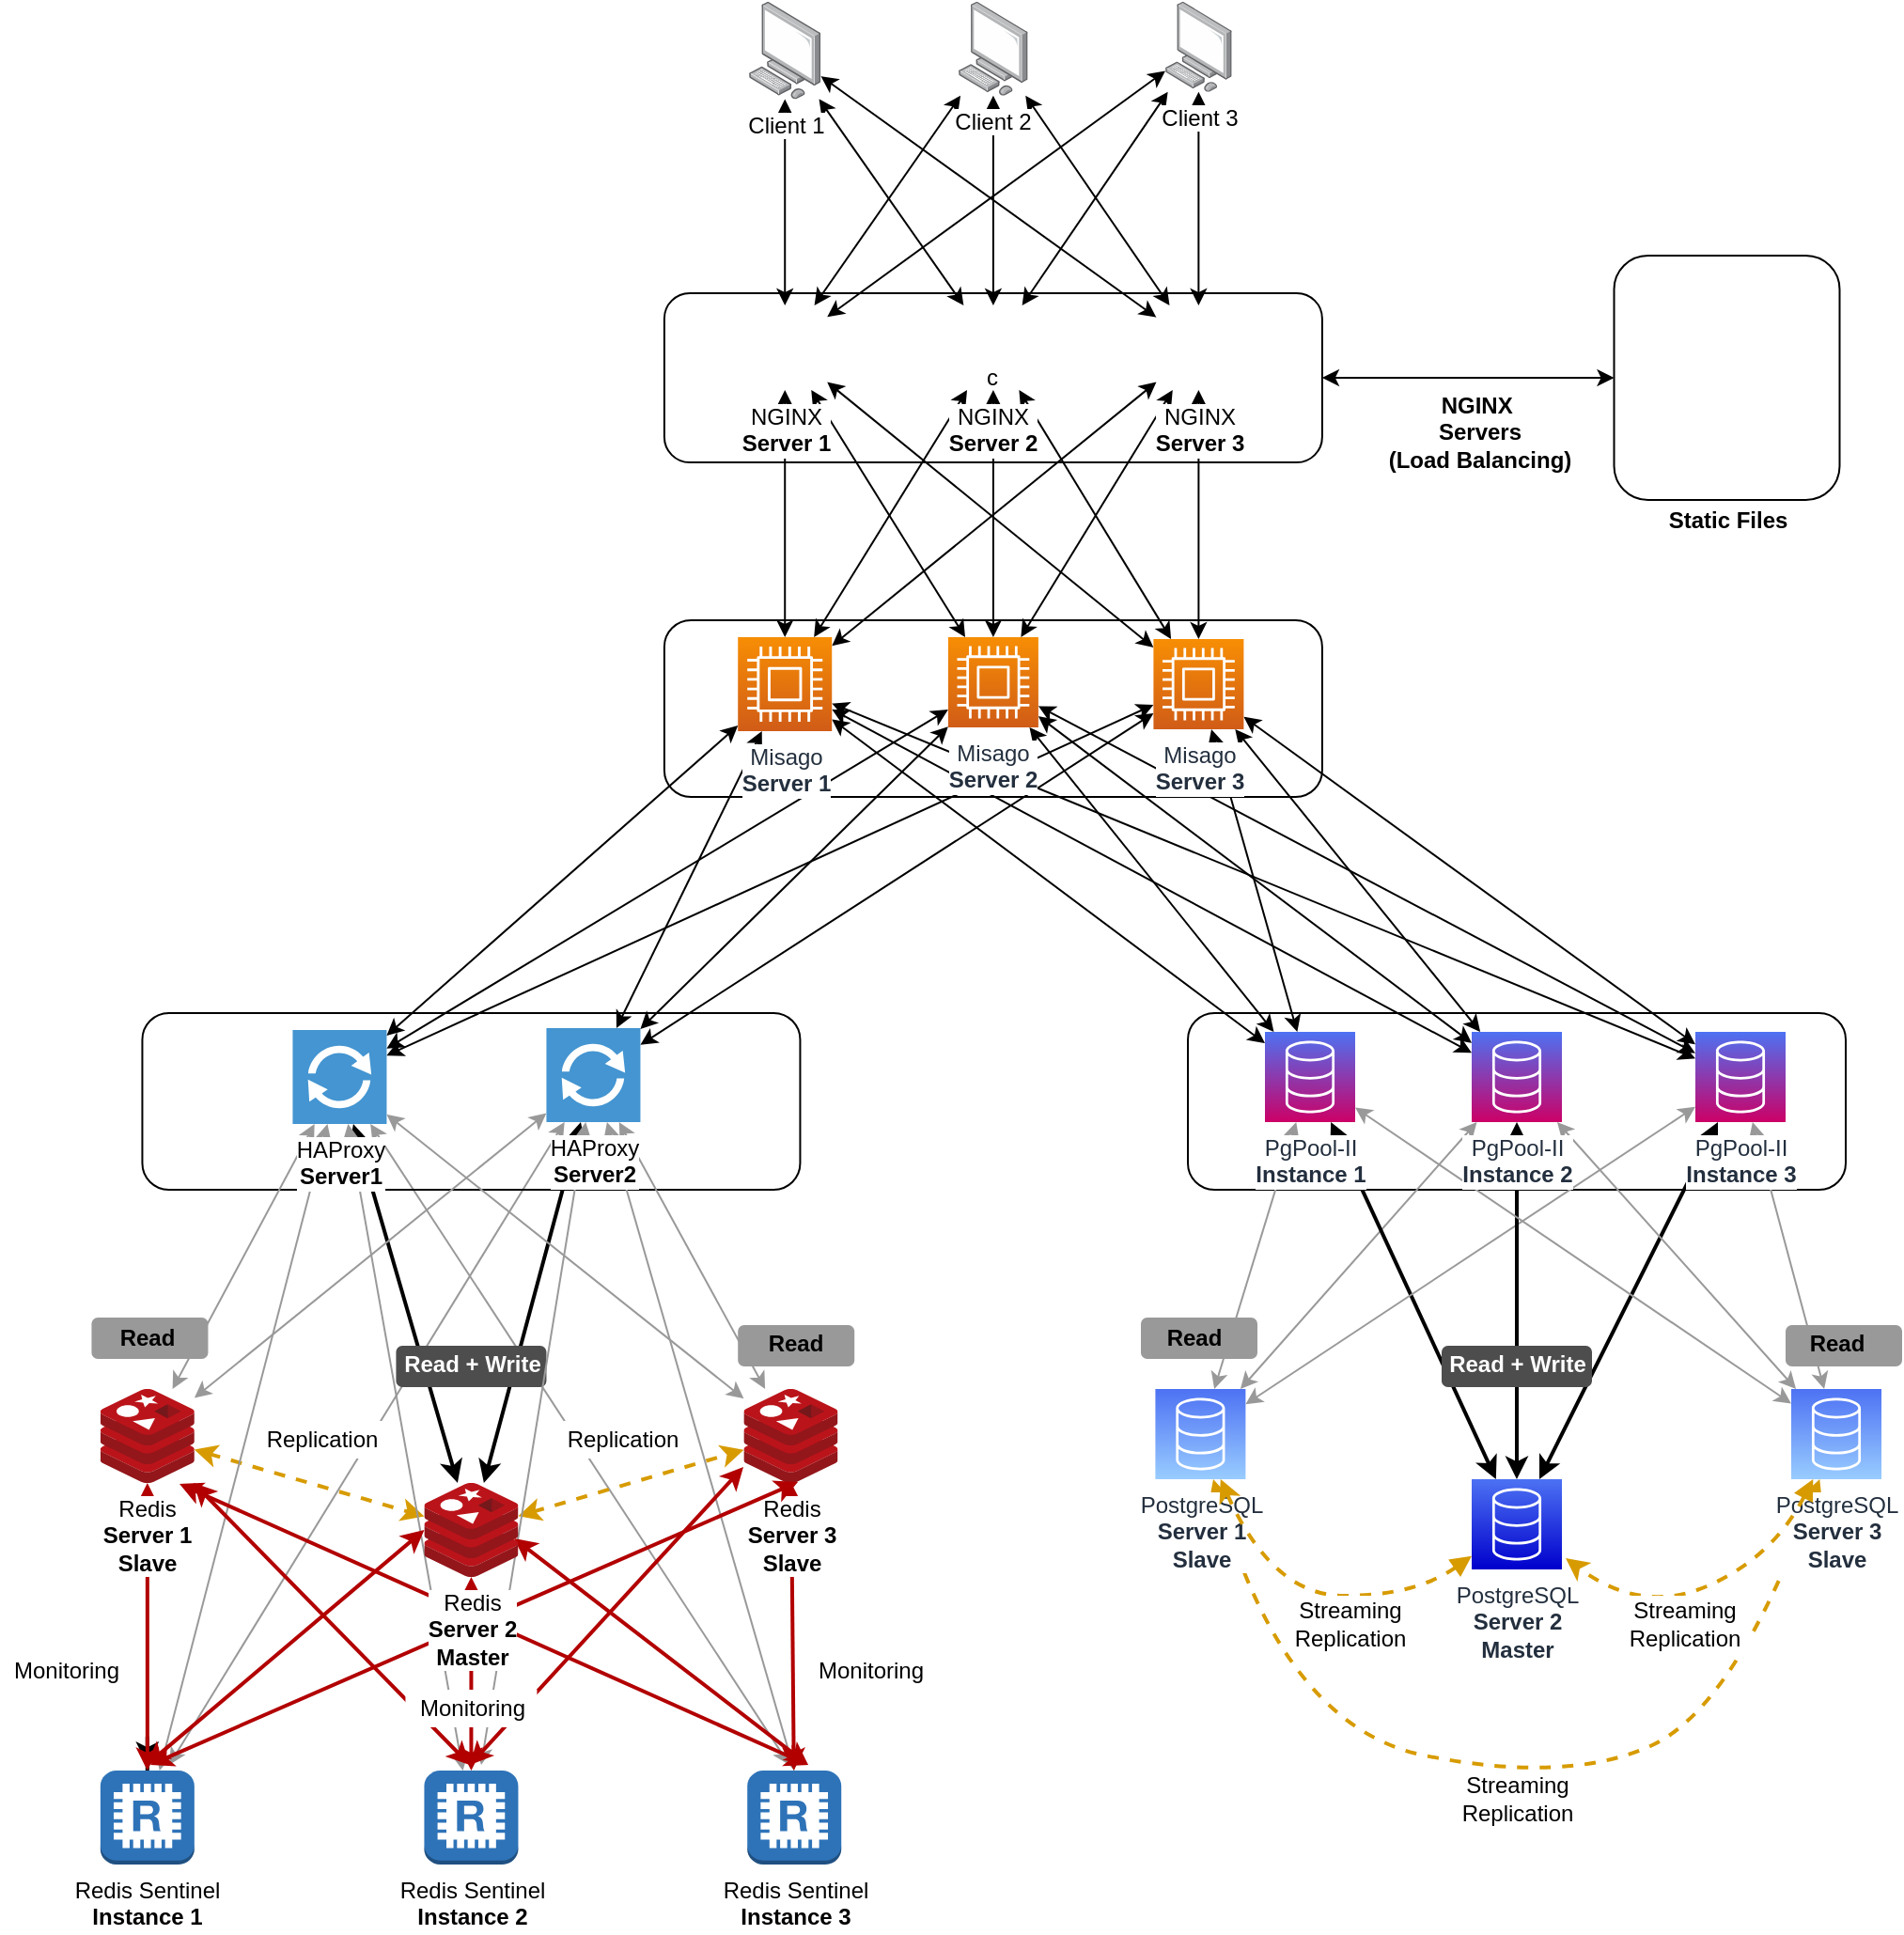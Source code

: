 <mxfile version="13.3.9" type="device"><diagram id="Ht1M8jgEwFfnCIfOTk4-" name="Page-1"><mxGraphModel dx="3555" dy="1151" grid="1" gridSize="10" guides="1" tooltips="1" connect="1" arrows="1" fold="1" page="1" pageScale="1" pageWidth="1169" pageHeight="827" math="0" shadow="0"><root><mxCell id="0"/><mxCell id="1" parent="0"/><mxCell id="Dkp8YH4o44UVgQOuVzqH-74" value="" style="endArrow=classic;html=1;startArrow=classic;startFill=1;strokeColor=#999999;" edge="1" parent="1" source="Dkp8YH4o44UVgQOuVzqH-52"><mxGeometry width="50" height="50" relative="1" as="geometry"><mxPoint x="183.01" y="628" as="sourcePoint"/><mxPoint x="270" y="960" as="targetPoint"/></mxGeometry></mxCell><mxCell id="Dkp8YH4o44UVgQOuVzqH-24" value="" style="endArrow=classic;html=1;startArrow=classic;startFill=1;strokeWidth=2;" edge="1" parent="1" source="Dkp8YH4o44UVgQOuVzqH-52" target="Dkp8YH4o44UVgQOuVzqH-55"><mxGeometry width="50" height="50" relative="1" as="geometry"><mxPoint x="438.72" y="652.013" as="sourcePoint"/><mxPoint x="93.661" y="808" as="targetPoint"/></mxGeometry></mxCell><mxCell id="Dkp8YH4o44UVgQOuVzqH-71" value="" style="endArrow=classic;html=1;startArrow=classic;startFill=1;strokeColor=#999999;entryX=0.732;entryY=-0.06;entryDx=0;entryDy=0;entryPerimeter=0;" edge="1" parent="1" source="Dkp8YH4o44UVgQOuVzqH-53" target="Dkp8YH4o44UVgQOuVzqH-50"><mxGeometry width="50" height="50" relative="1" as="geometry"><mxPoint x="34.229" y="629" as="sourcePoint"/><mxPoint x="-55.089" y="973" as="targetPoint"/></mxGeometry></mxCell><mxCell id="Dkp8YH4o44UVgQOuVzqH-10" value="" style="rounded=1;whiteSpace=wrap;html=1;fillColor=none;gradientColor=#CC0066;" vertex="1" parent="1"><mxGeometry x="203.45" y="351" width="350" height="94" as="geometry"/></mxCell><mxCell id="Dkp8YH4o44UVgQOuVzqH-54" value="" style="shape=ext;double=1;rounded=1;whiteSpace=wrap;html=1;labelBackgroundColor=#FFFFFF;fillColor=#999999;gradientColor=none;align=center;strokeColor=none;" vertex="1" parent="1"><mxGeometry x="242.61" y="726" width="62" height="22" as="geometry"/></mxCell><mxCell id="Dkp8YH4o44UVgQOuVzqH-21" value="" style="rounded=1;whiteSpace=wrap;html=1;fillColor=none;gradientColor=#CC0066;" vertex="1" parent="1"><mxGeometry x="482" y="560" width="350" height="94" as="geometry"/></mxCell><mxCell id="oBmXO1nNjGDsypZvNM6G-18" value="" style="endArrow=classic;html=1;startArrow=classic;startFill=1;strokeColor=#999999;" parent="1" source="oBmXO1nNjGDsypZvNM6G-11" target="oBmXO1nNjGDsypZvNM6G-1" edge="1"><mxGeometry width="50" height="50" relative="1" as="geometry"><mxPoint x="1092" y="730" as="sourcePoint"/><mxPoint x="932" y="930" as="targetPoint"/></mxGeometry></mxCell><mxCell id="oBmXO1nNjGDsypZvNM6G-19" value="" style="endArrow=classic;html=1;startArrow=classic;startFill=1;strokeWidth=2;" parent="1" source="oBmXO1nNjGDsypZvNM6G-8" target="oBmXO1nNjGDsypZvNM6G-2" edge="1"><mxGeometry width="50" height="50" relative="1" as="geometry"><mxPoint x="995" y="652.013" as="sourcePoint"/><mxPoint x="1260" y="607.987" as="targetPoint"/></mxGeometry></mxCell><mxCell id="oBmXO1nNjGDsypZvNM6G-27" value="" style="endArrow=classic;html=1;startArrow=classic;startFill=1;strokeColor=#999999;" parent="1" source="oBmXO1nNjGDsypZvNM6G-13" target="oBmXO1nNjGDsypZvNM6G-1" edge="1"><mxGeometry width="50" height="50" relative="1" as="geometry"><mxPoint x="572" y="860" as="sourcePoint"/><mxPoint x="622" y="810" as="targetPoint"/></mxGeometry></mxCell><mxCell id="oBmXO1nNjGDsypZvNM6G-28" value="" style="endArrow=classic;html=1;startArrow=classic;startFill=1;strokeWidth=2;" parent="1" source="oBmXO1nNjGDsypZvNM6G-13" target="oBmXO1nNjGDsypZvNM6G-2" edge="1"><mxGeometry width="50" height="50" relative="1" as="geometry"><mxPoint x="582" y="870" as="sourcePoint"/><mxPoint x="632" y="820" as="targetPoint"/></mxGeometry></mxCell><mxCell id="oBmXO1nNjGDsypZvNM6G-29" value="" style="endArrow=classic;html=1;startArrow=classic;startFill=1;strokeColor=#999999;" parent="1" source="oBmXO1nNjGDsypZvNM6G-13" target="oBmXO1nNjGDsypZvNM6G-3" edge="1"><mxGeometry width="50" height="50" relative="1" as="geometry"><mxPoint x="592" y="880" as="sourcePoint"/><mxPoint x="642" y="830" as="targetPoint"/></mxGeometry></mxCell><mxCell id="oBmXO1nNjGDsypZvNM6G-30" value="" style="endArrow=classic;html=1;startArrow=classic;startFill=1;strokeColor=#999999;" parent="1" source="oBmXO1nNjGDsypZvNM6G-11" target="oBmXO1nNjGDsypZvNM6G-3" edge="1"><mxGeometry width="50" height="50" relative="1" as="geometry"><mxPoint x="602" y="890" as="sourcePoint"/><mxPoint x="652" y="840" as="targetPoint"/></mxGeometry></mxCell><mxCell id="oBmXO1nNjGDsypZvNM6G-31" value="" style="endArrow=classic;html=1;startArrow=classic;startFill=1;strokeColor=#000000;strokeWidth=2;" parent="1" source="oBmXO1nNjGDsypZvNM6G-11" target="oBmXO1nNjGDsypZvNM6G-2" edge="1"><mxGeometry width="50" height="50" relative="1" as="geometry"><mxPoint x="612" y="900" as="sourcePoint"/><mxPoint x="662" y="850" as="targetPoint"/></mxGeometry></mxCell><mxCell id="oBmXO1nNjGDsypZvNM6G-32" value="" style="endArrow=classic;html=1;startArrow=classic;startFill=1;strokeColor=#999999;" parent="1" source="oBmXO1nNjGDsypZvNM6G-8" target="oBmXO1nNjGDsypZvNM6G-1" edge="1"><mxGeometry width="50" height="50" relative="1" as="geometry"><mxPoint x="723" y="784" as="sourcePoint"/><mxPoint x="672" y="860" as="targetPoint"/></mxGeometry></mxCell><mxCell id="Dkp8YH4o44UVgQOuVzqH-11" value="" style="endArrow=classic;html=1;startArrow=classic;startFill=1;strokeColor=#999999;" edge="1" parent="1" source="oBmXO1nNjGDsypZvNM6G-8" target="oBmXO1nNjGDsypZvNM6G-3"><mxGeometry width="50" height="50" relative="1" as="geometry"><mxPoint x="571" y="594.66" as="sourcePoint"/><mxPoint x="1250" y="613.34" as="targetPoint"/></mxGeometry></mxCell><mxCell id="oBmXO1nNjGDsypZvNM6G-81" value="" style="endArrow=classic;html=1;startArrow=classic;startFill=1;" parent="1" source="oBmXO1nNjGDsypZvNM6G-78" target="oBmXO1nNjGDsypZvNM6G-8" edge="1"><mxGeometry width="50" height="50" relative="1" as="geometry"><mxPoint x="388" y="1253.357" as="sourcePoint"/><mxPoint x="509" y="1150" as="targetPoint"/></mxGeometry></mxCell><mxCell id="oBmXO1nNjGDsypZvNM6G-82" value="" style="endArrow=classic;html=1;startArrow=classic;startFill=1;" parent="1" source="oBmXO1nNjGDsypZvNM6G-78" target="oBmXO1nNjGDsypZvNM6G-11" edge="1"><mxGeometry width="50" height="50" relative="1" as="geometry"><mxPoint x="398" y="1263.357" as="sourcePoint"/><mxPoint x="519" y="1160" as="targetPoint"/></mxGeometry></mxCell><mxCell id="oBmXO1nNjGDsypZvNM6G-83" value="" style="endArrow=classic;html=1;startArrow=classic;startFill=1;" parent="1" source="oBmXO1nNjGDsypZvNM6G-78" target="oBmXO1nNjGDsypZvNM6G-13" edge="1"><mxGeometry width="50" height="50" relative="1" as="geometry"><mxPoint x="408" y="1273.357" as="sourcePoint"/><mxPoint x="529" y="1170" as="targetPoint"/></mxGeometry></mxCell><mxCell id="oBmXO1nNjGDsypZvNM6G-84" value="" style="endArrow=classic;html=1;startArrow=classic;startFill=1;" parent="1" source="oBmXO1nNjGDsypZvNM6G-79" target="oBmXO1nNjGDsypZvNM6G-8" edge="1"><mxGeometry width="50" height="50" relative="1" as="geometry"><mxPoint x="418" y="1283.357" as="sourcePoint"/><mxPoint x="539" y="1180" as="targetPoint"/></mxGeometry></mxCell><mxCell id="oBmXO1nNjGDsypZvNM6G-85" value="" style="endArrow=classic;html=1;startArrow=classic;startFill=1;" parent="1" source="oBmXO1nNjGDsypZvNM6G-79" target="oBmXO1nNjGDsypZvNM6G-13" edge="1"><mxGeometry width="50" height="50" relative="1" as="geometry"><mxPoint x="428" y="1293.357" as="sourcePoint"/><mxPoint x="549" y="1190" as="targetPoint"/></mxGeometry></mxCell><mxCell id="oBmXO1nNjGDsypZvNM6G-87" value="" style="endArrow=classic;html=1;startArrow=classic;startFill=1;" parent="1" source="oBmXO1nNjGDsypZvNM6G-80" target="oBmXO1nNjGDsypZvNM6G-11" edge="1"><mxGeometry width="50" height="50" relative="1" as="geometry"><mxPoint x="747" y="1030.004" as="sourcePoint"/><mxPoint x="968" y="1120.376" as="targetPoint"/></mxGeometry></mxCell><mxCell id="oBmXO1nNjGDsypZvNM6G-88" value="" style="endArrow=classic;html=1;startArrow=classic;startFill=1;" parent="1" source="oBmXO1nNjGDsypZvNM6G-80" target="oBmXO1nNjGDsypZvNM6G-8" edge="1"><mxGeometry width="50" height="50" relative="1" as="geometry"><mxPoint x="629" y="1000.004" as="sourcePoint"/><mxPoint x="850" y="1090.376" as="targetPoint"/></mxGeometry></mxCell><mxCell id="oBmXO1nNjGDsypZvNM6G-89" value="" style="endArrow=classic;html=1;startArrow=classic;startFill=1;" parent="1" source="oBmXO1nNjGDsypZvNM6G-80" target="oBmXO1nNjGDsypZvNM6G-13" edge="1"><mxGeometry width="50" height="50" relative="1" as="geometry"><mxPoint x="793" y="795.814" as="sourcePoint"/><mxPoint x="1014" y="886.186" as="targetPoint"/></mxGeometry></mxCell><mxCell id="oBmXO1nNjGDsypZvNM6G-119" value="" style="endArrow=classic;startArrow=classic;html=1;strokeWidth=1;" parent="1" source="oBmXO1nNjGDsypZvNM6G-99" target="oBmXO1nNjGDsypZvNM6G-78" edge="1"><mxGeometry width="50" height="50" relative="1" as="geometry"><mxPoint x="219" y="370" as="sourcePoint"/><mxPoint x="269" y="320" as="targetPoint"/></mxGeometry></mxCell><mxCell id="oBmXO1nNjGDsypZvNM6G-120" value="" style="endArrow=classic;startArrow=classic;html=1;strokeWidth=1;" parent="1" source="oBmXO1nNjGDsypZvNM6G-99" target="oBmXO1nNjGDsypZvNM6G-79" edge="1"><mxGeometry width="50" height="50" relative="1" as="geometry"><mxPoint x="369" y="620.807" as="sourcePoint"/><mxPoint x="562.25" y="620.004" as="targetPoint"/></mxGeometry></mxCell><mxCell id="oBmXO1nNjGDsypZvNM6G-121" value="" style="endArrow=classic;startArrow=classic;html=1;strokeWidth=1;" parent="1" source="oBmXO1nNjGDsypZvNM6G-99" target="oBmXO1nNjGDsypZvNM6G-80" edge="1"><mxGeometry width="50" height="50" relative="1" as="geometry"><mxPoint x="379" y="630.807" as="sourcePoint"/><mxPoint x="572.25" y="630.004" as="targetPoint"/></mxGeometry></mxCell><mxCell id="oBmXO1nNjGDsypZvNM6G-122" value="" style="endArrow=classic;startArrow=classic;html=1;strokeWidth=1;" parent="1" source="oBmXO1nNjGDsypZvNM6G-100" target="oBmXO1nNjGDsypZvNM6G-79" edge="1"><mxGeometry width="50" height="50" relative="1" as="geometry"><mxPoint x="389" y="640.807" as="sourcePoint"/><mxPoint x="582.25" y="640.004" as="targetPoint"/></mxGeometry></mxCell><mxCell id="oBmXO1nNjGDsypZvNM6G-123" value="" style="endArrow=classic;startArrow=classic;html=1;strokeWidth=1;" parent="1" source="oBmXO1nNjGDsypZvNM6G-100" target="oBmXO1nNjGDsypZvNM6G-78" edge="1"><mxGeometry width="50" height="50" relative="1" as="geometry"><mxPoint x="399" y="650.807" as="sourcePoint"/><mxPoint x="592.25" y="650.004" as="targetPoint"/></mxGeometry></mxCell><mxCell id="oBmXO1nNjGDsypZvNM6G-124" value="" style="endArrow=classic;startArrow=classic;html=1;strokeWidth=1;" parent="1" source="oBmXO1nNjGDsypZvNM6G-100" target="oBmXO1nNjGDsypZvNM6G-80" edge="1"><mxGeometry width="50" height="50" relative="1" as="geometry"><mxPoint x="409" y="660.807" as="sourcePoint"/><mxPoint x="602.25" y="660.004" as="targetPoint"/></mxGeometry></mxCell><mxCell id="oBmXO1nNjGDsypZvNM6G-125" value="" style="endArrow=classic;startArrow=classic;html=1;strokeWidth=1;" parent="1" source="oBmXO1nNjGDsypZvNM6G-101" target="oBmXO1nNjGDsypZvNM6G-78" edge="1"><mxGeometry width="50" height="50" relative="1" as="geometry"><mxPoint x="419" y="670.807" as="sourcePoint"/><mxPoint x="612.25" y="670.004" as="targetPoint"/></mxGeometry></mxCell><mxCell id="oBmXO1nNjGDsypZvNM6G-126" value="" style="endArrow=classic;startArrow=classic;html=1;strokeWidth=1;" parent="1" source="oBmXO1nNjGDsypZvNM6G-101" target="oBmXO1nNjGDsypZvNM6G-80" edge="1"><mxGeometry width="50" height="50" relative="1" as="geometry"><mxPoint x="429" y="680.807" as="sourcePoint"/><mxPoint x="622.25" y="680.004" as="targetPoint"/></mxGeometry></mxCell><mxCell id="oBmXO1nNjGDsypZvNM6G-127" value="" style="endArrow=classic;startArrow=classic;html=1;strokeWidth=1;" parent="1" source="oBmXO1nNjGDsypZvNM6G-101" target="oBmXO1nNjGDsypZvNM6G-79" edge="1"><mxGeometry width="50" height="50" relative="1" as="geometry"><mxPoint x="439" y="690.807" as="sourcePoint"/><mxPoint x="632.25" y="690.004" as="targetPoint"/></mxGeometry></mxCell><mxCell id="oBmXO1nNjGDsypZvNM6G-160" value="" style="endArrow=classic;startArrow=classic;html=1;strokeWidth=1;" parent="1" source="oBmXO1nNjGDsypZvNM6G-146" target="oBmXO1nNjGDsypZvNM6G-100" edge="1"><mxGeometry width="50" height="50" relative="1" as="geometry"><mxPoint x="132.25" y="80.807" as="sourcePoint"/><mxPoint x="325.5" y="80.004" as="targetPoint"/></mxGeometry></mxCell><mxCell id="oBmXO1nNjGDsypZvNM6G-155" value="" style="endArrow=classic;startArrow=classic;html=1;strokeWidth=1;" parent="1" source="oBmXO1nNjGDsypZvNM6G-151" target="oBmXO1nNjGDsypZvNM6G-99" edge="1"><mxGeometry width="50" height="50" relative="1" as="geometry"><mxPoint x="82.25" y="30.807" as="sourcePoint"/><mxPoint x="275.5" y="30.004" as="targetPoint"/></mxGeometry></mxCell><mxCell id="oBmXO1nNjGDsypZvNM6G-156" value="" style="endArrow=classic;startArrow=classic;html=1;strokeWidth=1;" parent="1" source="oBmXO1nNjGDsypZvNM6G-151" target="oBmXO1nNjGDsypZvNM6G-100" edge="1"><mxGeometry width="50" height="50" relative="1" as="geometry"><mxPoint x="92.25" y="40.807" as="sourcePoint"/><mxPoint x="285.5" y="40.004" as="targetPoint"/></mxGeometry></mxCell><mxCell id="oBmXO1nNjGDsypZvNM6G-157" value="" style="endArrow=classic;startArrow=classic;html=1;strokeWidth=1;" parent="1" source="oBmXO1nNjGDsypZvNM6G-146" target="oBmXO1nNjGDsypZvNM6G-101" edge="1"><mxGeometry width="50" height="50" relative="1" as="geometry"><mxPoint x="102.25" y="50.807" as="sourcePoint"/><mxPoint x="295.5" y="50.004" as="targetPoint"/></mxGeometry></mxCell><mxCell id="oBmXO1nNjGDsypZvNM6G-158" value="" style="endArrow=classic;startArrow=classic;html=1;strokeWidth=1;" parent="1" source="oBmXO1nNjGDsypZvNM6G-151" target="oBmXO1nNjGDsypZvNM6G-101" edge="1"><mxGeometry width="50" height="50" relative="1" as="geometry"><mxPoint x="112.25" y="60.807" as="sourcePoint"/><mxPoint x="305.5" y="60.004" as="targetPoint"/></mxGeometry></mxCell><mxCell id="oBmXO1nNjGDsypZvNM6G-159" value="" style="endArrow=classic;startArrow=classic;html=1;strokeWidth=1;" parent="1" source="oBmXO1nNjGDsypZvNM6G-146" target="oBmXO1nNjGDsypZvNM6G-99" edge="1"><mxGeometry width="50" height="50" relative="1" as="geometry"><mxPoint x="122.25" y="70.807" as="sourcePoint"/><mxPoint x="315.5" y="70.004" as="targetPoint"/></mxGeometry></mxCell><mxCell id="oBmXO1nNjGDsypZvNM6G-161" value="" style="endArrow=classic;startArrow=classic;html=1;strokeWidth=1;" parent="1" source="oBmXO1nNjGDsypZvNM6G-145" target="oBmXO1nNjGDsypZvNM6G-101" edge="1"><mxGeometry width="50" height="50" relative="1" as="geometry"><mxPoint x="142.25" y="90.807" as="sourcePoint"/><mxPoint x="335.5" y="90.004" as="targetPoint"/></mxGeometry></mxCell><mxCell id="oBmXO1nNjGDsypZvNM6G-162" value="" style="endArrow=classic;startArrow=classic;html=1;strokeWidth=1;" parent="1" source="oBmXO1nNjGDsypZvNM6G-145" target="oBmXO1nNjGDsypZvNM6G-100" edge="1"><mxGeometry width="50" height="50" relative="1" as="geometry"><mxPoint x="-241" y="228.117" as="sourcePoint"/><mxPoint x="-47.75" y="227.314" as="targetPoint"/></mxGeometry></mxCell><mxCell id="oBmXO1nNjGDsypZvNM6G-163" value="" style="endArrow=classic;startArrow=classic;html=1;strokeWidth=1;" parent="1" source="oBmXO1nNjGDsypZvNM6G-145" target="oBmXO1nNjGDsypZvNM6G-99" edge="1"><mxGeometry width="50" height="50" relative="1" as="geometry"><mxPoint x="162.25" y="110.807" as="sourcePoint"/><mxPoint x="355.5" y="110.004" as="targetPoint"/></mxGeometry></mxCell><mxCell id="oBmXO1nNjGDsypZvNM6G-44" value="" style="endArrow=classic;startArrow=block;html=1;dashed=1;startFill=1;fontStyle=1;strokeWidth=2;curved=1;fillColor=#ffe6cc;strokeColor=#d79b00;" parent="1" target="oBmXO1nNjGDsypZvNM6G-1" edge="1" source="oBmXO1nNjGDsypZvNM6G-3"><mxGeometry width="50" height="50" relative="1" as="geometry"><mxPoint x="1362" y="756" as="sourcePoint"/><mxPoint x="1152" y="1050" as="targetPoint"/><Array as="points"><mxPoint x="773" y="930"/><mxPoint x="683" y="970"/><mxPoint x="533" y="940"/></Array></mxGeometry></mxCell><mxCell id="oBmXO1nNjGDsypZvNM6G-1" value="PostgreSQL&lt;br&gt;&lt;b&gt;Server 1&lt;br&gt;Slave&lt;br&gt;&lt;/b&gt;" style="outlineConnect=0;fontColor=#232F3E;gradientColor=#4D72F3;gradientDirection=north;fillColor=#99CCFF;strokeColor=#ffffff;dashed=0;verticalLabelPosition=bottom;verticalAlign=top;align=center;html=1;fontSize=12;fontStyle=0;aspect=fixed;shape=mxgraph.aws4.resourceIcon;resIcon=mxgraph.aws4.database;labelBackgroundColor=#ffffff;" parent="1" vertex="1"><mxGeometry x="464.7" y="760" width="48" height="48" as="geometry"/></mxCell><mxCell id="oBmXO1nNjGDsypZvNM6G-2" value="PostgreSQL&lt;br&gt;&lt;b&gt;Server 2&lt;br&gt;Master&lt;br&gt;&lt;/b&gt;" style="outlineConnect=0;fontColor=#232F3E;gradientColor=#4D72F3;gradientDirection=north;fillColor=#0000CC;strokeColor=#ffffff;dashed=0;verticalLabelPosition=bottom;verticalAlign=top;align=center;html=1;fontSize=12;fontStyle=0;aspect=fixed;shape=mxgraph.aws4.resourceIcon;resIcon=mxgraph.aws4.database;" parent="1" vertex="1"><mxGeometry x="633" y="808" width="48" height="48" as="geometry"/></mxCell><mxCell id="oBmXO1nNjGDsypZvNM6G-3" value="PostgreSQL&lt;br&gt;&lt;b&gt;Server 3&lt;br&gt;Slave&lt;/b&gt;&lt;b&gt;&lt;br&gt;&lt;/b&gt;" style="outlineConnect=0;fontColor=#232F3E;gradientColor=#4D72F3;gradientDirection=north;fillColor=#99CCFF;strokeColor=#ffffff;dashed=0;verticalLabelPosition=bottom;verticalAlign=top;align=center;html=1;fontSize=12;fontStyle=0;aspect=fixed;shape=mxgraph.aws4.resourceIcon;resIcon=mxgraph.aws4.database;labelBackgroundColor=#ffffff;" parent="1" vertex="1"><mxGeometry x="803" y="760" width="48" height="48" as="geometry"/></mxCell><mxCell id="oBmXO1nNjGDsypZvNM6G-8" value="PgPool-II&lt;br&gt;&lt;b&gt;Instance 1&lt;/b&gt;&lt;br&gt;" style="outlineConnect=0;fontColor=#232F3E;gradientColor=#4D72F3;gradientDirection=north;fillColor=#CC0066;strokeColor=#ffffff;dashed=0;verticalLabelPosition=bottom;verticalAlign=top;align=center;html=1;fontSize=12;fontStyle=0;aspect=fixed;shape=mxgraph.aws4.resourceIcon;resIcon=mxgraph.aws4.database;labelBackgroundColor=#ffffff;" parent="1" vertex="1"><mxGeometry x="523" y="570" width="48" height="48" as="geometry"/></mxCell><mxCell id="oBmXO1nNjGDsypZvNM6G-13" value="PgPool-II&lt;br&gt;&lt;b&gt;Instance 3&lt;br&gt;&lt;/b&gt;" style="outlineConnect=0;fontColor=#232F3E;gradientColor=#4D72F3;gradientDirection=north;fillColor=#CC0066;strokeColor=#ffffff;dashed=0;verticalLabelPosition=bottom;verticalAlign=top;align=center;html=1;fontSize=12;fontStyle=0;aspect=fixed;shape=mxgraph.aws4.resourceIcon;resIcon=mxgraph.aws4.database;labelBackgroundColor=#ffffff;" parent="1" vertex="1"><mxGeometry x="752" y="570" width="48" height="48" as="geometry"/></mxCell><mxCell id="oBmXO1nNjGDsypZvNM6G-64" value="" style="endArrow=classic;startArrow=block;html=1;dashed=1;startFill=1;fontStyle=1;strokeWidth=2;curved=1;fillColor=#ffe6cc;strokeColor=#d79b00;" parent="1" source="oBmXO1nNjGDsypZvNM6G-3" edge="1"><mxGeometry width="50" height="50" relative="1" as="geometry"><mxPoint x="1395.887" y="970" as="sourcePoint"/><mxPoint x="683" y="850" as="targetPoint"/><Array as="points"><mxPoint x="793" y="850"/><mxPoint x="723" y="880"/></Array></mxGeometry></mxCell><mxCell id="oBmXO1nNjGDsypZvNM6G-67" value="Streaming&lt;br&gt;Replication" style="text;html=1;align=center;verticalAlign=middle;resizable=0;points=[];autosize=1;fontStyle=0;fillColor=#ffffff;" parent="1" vertex="1"><mxGeometry x="622" y="963" width="70" height="30" as="geometry"/></mxCell><mxCell id="oBmXO1nNjGDsypZvNM6G-69" value="Streaming&lt;br&gt;Replication" style="text;html=1;align=center;verticalAlign=middle;resizable=0;points=[];autosize=1;fontStyle=0;fillColor=#ffffff;" parent="1" vertex="1"><mxGeometry x="711" y="870" width="70" height="30" as="geometry"/></mxCell><mxCell id="oBmXO1nNjGDsypZvNM6G-80" value="Misago&lt;br&gt;&lt;b&gt;Server 3&lt;/b&gt;" style="outlineConnect=0;fontColor=#232F3E;gradientColor=#F78E04;gradientDirection=north;fillColor=#D05C17;strokeColor=#ffffff;dashed=0;verticalLabelPosition=bottom;verticalAlign=top;align=center;html=1;fontSize=12;fontStyle=0;aspect=fixed;shape=mxgraph.aws4.resourceIcon;resIcon=mxgraph.aws4.compute;labelBackgroundColor=#FFFFFF;" parent="1" vertex="1"><mxGeometry x="463.7" y="361" width="48" height="48" as="geometry"/></mxCell><mxCell id="oBmXO1nNjGDsypZvNM6G-86" value="" style="endArrow=classic;html=1;startArrow=classic;startFill=1;" parent="1" source="oBmXO1nNjGDsypZvNM6G-79" target="oBmXO1nNjGDsypZvNM6G-11" edge="1"><mxGeometry width="50" height="50" relative="1" as="geometry"><mxPoint x="438" y="1303.357" as="sourcePoint"/><mxPoint x="559" y="1200" as="targetPoint"/></mxGeometry></mxCell><mxCell id="oBmXO1nNjGDsypZvNM6G-94" value="c&lt;span style=&quot;color: rgba(0 , 0 , 0 , 0) ; font-family: monospace ; font-size: 0px&quot;&gt;%3CmxGraphModel%3E%3Croot%3E%3CmxCell%20id%3D%220%22%2F%3E%3CmxCell%20id%3D%221%22%20parent%3D%220%22%2F%3E%3CmxCell%20id%3D%222%22%20value%3D%22%22%20style%3D%22rounded%3D1%3BwhiteSpace%3Dwrap%3Bhtml%3D1%3BfillColor%3Dnone%3BgradientColor%3D%23CC0066%3B%22%20vertex%3D%221%22%20parent%3D%221%22%3E%3CmxGeometry%20x%3D%22203.45%22%20y%3D%22177%22%20width%3D%22350%22%20height%3D%2290%22%20as%3D%22geometry%22%2F%3E%3C%2FmxCell%3E%3C%2Froot%3E%3C%2FmxGraphModel%3E&lt;/span&gt;" style="rounded=1;whiteSpace=wrap;html=1;fillColor=none;gradientColor=#CC0066;" parent="1" vertex="1"><mxGeometry x="203.45" y="177" width="350" height="90" as="geometry"/></mxCell><mxCell id="oBmXO1nNjGDsypZvNM6G-95" value="NGINX&amp;nbsp;&lt;br&gt;Servers&lt;br&gt;(Load Balancing)" style="text;html=1;align=center;verticalAlign=middle;resizable=0;points=[];autosize=1;fontStyle=1" parent="1" vertex="1"><mxGeometry x="582" y="226" width="110" height="50" as="geometry"/></mxCell><mxCell id="oBmXO1nNjGDsypZvNM6G-99" value="NGINX&lt;br&gt;&lt;b&gt;Server 1&lt;/b&gt;" style="shape=image;html=1;verticalAlign=top;verticalLabelPosition=bottom;labelBackgroundColor=#ffffff;imageAspect=0;aspect=fixed;image=https://cdn4.iconfinder.com/data/icons/logos-brands-5/24/nginx-128.png;fillColor=#99CCFF;gradientColor=#CC0066;align=center;" parent="1" vertex="1"><mxGeometry x="245.11" y="183.5" width="45" height="45" as="geometry"/></mxCell><mxCell id="oBmXO1nNjGDsypZvNM6G-101" value="NGINX&lt;br&gt;&lt;b&gt;Server 3&lt;/b&gt;" style="shape=image;html=1;verticalAlign=top;verticalLabelPosition=bottom;labelBackgroundColor=#ffffff;imageAspect=0;aspect=fixed;image=https://cdn4.iconfinder.com/data/icons/logos-brands-5/24/nginx-128.png;fillColor=#99CCFF;gradientColor=#CC0066;align=center;" parent="1" vertex="1"><mxGeometry x="465.2" y="183.5" width="45" height="45" as="geometry"/></mxCell><mxCell id="oBmXO1nNjGDsypZvNM6G-110" value="" style="shape=image;html=1;verticalAlign=top;verticalLabelPosition=bottom;labelBackgroundColor=#ffffff;imageAspect=0;aspect=fixed;image=https://cdn4.iconfinder.com/data/icons/file-names-25/512/1-128.png;fillColor=#006633;gradientColor=#CC0066;align=center;" parent="1" vertex="1"><mxGeometry x="776.5" y="168" width="48" height="48" as="geometry"/></mxCell><mxCell id="oBmXO1nNjGDsypZvNM6G-111" value="" style="shape=image;html=1;verticalAlign=top;verticalLabelPosition=bottom;labelBackgroundColor=#ffffff;imageAspect=0;aspect=fixed;image=https://cdn4.iconfinder.com/data/icons/file-names-25/512/7-128.png;fillColor=#006633;gradientColor=#CC0066;align=center;" parent="1" vertex="1"><mxGeometry x="721.5" y="168" width="48" height="48" as="geometry"/></mxCell><mxCell id="oBmXO1nNjGDsypZvNM6G-112" value="" style="shape=image;html=1;verticalAlign=top;verticalLabelPosition=bottom;labelBackgroundColor=#ffffff;imageAspect=0;aspect=fixed;image=https://cdn4.iconfinder.com/data/icons/file-names-25/512/15-128.png;fillColor=#006633;gradientColor=#CC0066;align=center;" parent="1" vertex="1"><mxGeometry x="721.5" y="228" width="48" height="48" as="geometry"/></mxCell><mxCell id="oBmXO1nNjGDsypZvNM6G-113" value="" style="shape=image;html=1;verticalAlign=top;verticalLabelPosition=bottom;labelBackgroundColor=#ffffff;imageAspect=0;aspect=fixed;image=https://cdn4.iconfinder.com/data/icons/file-names-25/512/33-128.png;fillColor=#006633;gradientColor=#CC0066;align=center;" parent="1" vertex="1"><mxGeometry x="776.5" y="228" width="48" height="48" as="geometry"/></mxCell><mxCell id="oBmXO1nNjGDsypZvNM6G-114" value="" style="rounded=1;whiteSpace=wrap;html=1;fillColor=none;gradientColor=#CC0066;" parent="1" vertex="1"><mxGeometry x="708.75" y="157" width="120" height="130" as="geometry"/></mxCell><mxCell id="oBmXO1nNjGDsypZvNM6G-115" value="Static Files" style="text;html=1;align=center;verticalAlign=middle;resizable=0;points=[];autosize=1;fontStyle=1" parent="1" vertex="1"><mxGeometry x="728.75" y="288" width="80" height="20" as="geometry"/></mxCell><mxCell id="oBmXO1nNjGDsypZvNM6G-116" value="" style="endArrow=classic;startArrow=classic;html=1;strokeWidth=1;entryX=1;entryY=0.5;entryDx=0;entryDy=0;" parent="1" source="oBmXO1nNjGDsypZvNM6G-114" target="oBmXO1nNjGDsypZvNM6G-94" edge="1"><mxGeometry width="50" height="50" relative="1" as="geometry"><mxPoint x="309" y="440" as="sourcePoint"/><mxPoint x="359" y="390" as="targetPoint"/></mxGeometry></mxCell><mxCell id="oBmXO1nNjGDsypZvNM6G-130" value="" style="edgeStyle=none;orthogonalLoop=1;jettySize=auto;html=1;startArrow=classic;startFill=1;strokeColor=#999999;strokeWidth=2;" parent="1" edge="1"><mxGeometry relative="1" as="geometry"><mxPoint x="685" y="550" as="targetPoint"/></mxGeometry></mxCell><mxCell id="oBmXO1nNjGDsypZvNM6G-134" value="" style="shape=ext;double=1;rounded=1;whiteSpace=wrap;html=1;labelBackgroundColor=#FFFFFF;fillColor=#999999;gradientColor=none;align=center;strokeColor=none;" parent="1" vertex="1"><mxGeometry x="457" y="722" width="62" height="22" as="geometry"/></mxCell><mxCell id="oBmXO1nNjGDsypZvNM6G-135" value="&lt;b&gt;Read&lt;/b&gt;" style="text;html=1;align=center;verticalAlign=middle;resizable=0;points=[];autosize=1;" parent="1" vertex="1"><mxGeometry x="464.7" y="723" width="40" height="20" as="geometry"/></mxCell><mxCell id="oBmXO1nNjGDsypZvNM6G-136" value="" style="shape=ext;double=1;rounded=1;whiteSpace=wrap;html=1;labelBackgroundColor=#FFFFFF;fillColor=#999999;gradientColor=none;align=center;strokeColor=none;" parent="1" vertex="1"><mxGeometry x="800" y="726" width="62" height="22" as="geometry"/></mxCell><mxCell id="oBmXO1nNjGDsypZvNM6G-137" value="&lt;b&gt;Read&lt;/b&gt;" style="text;html=1;align=center;verticalAlign=middle;resizable=0;points=[];autosize=1;" parent="1" vertex="1"><mxGeometry x="807" y="726" width="40" height="20" as="geometry"/></mxCell><mxCell id="oBmXO1nNjGDsypZvNM6G-141" value="" style="shape=ext;double=1;rounded=1;whiteSpace=wrap;html=1;labelBackgroundColor=#FFFFFF;fillColor=#4D4D4D;gradientColor=none;align=center;strokeColor=none;" parent="1" vertex="1"><mxGeometry x="617" y="737" width="80" height="22" as="geometry"/></mxCell><mxCell id="oBmXO1nNjGDsypZvNM6G-142" value="&lt;b&gt;Read + Write&lt;/b&gt;" style="text;html=1;align=center;verticalAlign=middle;resizable=0;points=[];autosize=1;fontColor=#FFFFFF;" parent="1" vertex="1"><mxGeometry x="612" y="737" width="90" height="20" as="geometry"/></mxCell><mxCell id="oBmXO1nNjGDsypZvNM6G-145" value="&lt;font color=&quot;#000000&quot;&gt;Client 1&lt;/font&gt;" style="points=[];aspect=fixed;html=1;align=center;shadow=0;dashed=0;image;image=img/lib/allied_telesis/computer_and_terminals/Personal_Computer.svg;labelBackgroundColor=#FFFFFF;fillColor=#4D4D4D;gradientColor=none;fontColor=#FFFFFF;" parent="1" vertex="1"><mxGeometry x="248.5" y="21.9" width="38.22" height="51.8" as="geometry"/></mxCell><mxCell id="oBmXO1nNjGDsypZvNM6G-146" value="&lt;font color=&quot;#000000&quot;&gt;Client 2&lt;/font&gt;" style="points=[];aspect=fixed;html=1;align=center;shadow=0;dashed=0;image;image=img/lib/allied_telesis/computer_and_terminals/Personal_Computer.svg;labelBackgroundColor=#FFFFFF;fillColor=#4D4D4D;gradientColor=none;fontColor=#FFFFFF;" parent="1" vertex="1"><mxGeometry x="360" y="21.9" width="36.89" height="50" as="geometry"/></mxCell><mxCell id="oBmXO1nNjGDsypZvNM6G-151" value="&lt;font color=&quot;#000000&quot; style=&quot;background-color: rgb(255 , 255 , 255)&quot;&gt;Client 3&lt;/font&gt;" style="points=[];aspect=fixed;html=1;align=center;shadow=0;dashed=0;image;image=img/lib/allied_telesis/computer_and_terminals/Personal_Computer.svg;labelBackgroundColor=#FFFFFF;fillColor=#4D4D4D;gradientColor=none;fontColor=#FFFFFF;" parent="1" vertex="1"><mxGeometry x="470" y="21.9" width="35.41" height="48" as="geometry"/></mxCell><mxCell id="oBmXO1nNjGDsypZvNM6G-152" value="Text" style="text;html=1;align=center;verticalAlign=middle;resizable=0;points=[];autosize=1;fontColor=#FFFFFF;" parent="1" vertex="1"><mxGeometry x="19" y="444" width="40" height="20" as="geometry"/></mxCell><mxCell id="oBmXO1nNjGDsypZvNM6G-164" value="" style="endArrow=classic;startArrow=block;html=1;dashed=1;startFill=1;fontStyle=1;strokeWidth=2;curved=1;fillColor=#ffe6cc;strokeColor=#d79b00;" parent="1" target="oBmXO1nNjGDsypZvNM6G-1" edge="1" source="oBmXO1nNjGDsypZvNM6G-2"><mxGeometry width="50" height="50" relative="1" as="geometry"><mxPoint x="643" y="990" as="sourcePoint"/><mxPoint x="1305" y="610" as="targetPoint"/><Array as="points"><mxPoint x="603" y="870"/><mxPoint x="527" y="870"/></Array></mxGeometry></mxCell><mxCell id="oBmXO1nNjGDsypZvNM6G-167" value="Streaming&lt;br&gt;Replication" style="text;html=1;align=center;verticalAlign=middle;resizable=0;points=[];autosize=1;fontStyle=0;fillColor=#ffffff;" parent="1" vertex="1"><mxGeometry x="533" y="870" width="70" height="30" as="geometry"/></mxCell><mxCell id="oBmXO1nNjGDsypZvNM6G-100" value="NGINX&lt;br&gt;&lt;b&gt;Server 2&lt;/b&gt;" style="shape=image;html=1;verticalAlign=top;verticalLabelPosition=bottom;labelBackgroundColor=#ffffff;imageAspect=0;aspect=fixed;image=https://cdn4.iconfinder.com/data/icons/logos-brands-5/24/nginx-128.png;fillColor=#99CCFF;gradientColor=#CC0066;align=center;" parent="1" vertex="1"><mxGeometry x="355.95" y="183.5" width="45" height="45" as="geometry"/></mxCell><mxCell id="oBmXO1nNjGDsypZvNM6G-11" value="PgPool-II&lt;br&gt;&lt;b&gt;Instance 2&lt;br&gt;&lt;/b&gt;" style="outlineConnect=0;fontColor=#232F3E;gradientColor=#4D72F3;gradientDirection=north;fillColor=#CC0066;strokeColor=#ffffff;dashed=0;verticalLabelPosition=bottom;verticalAlign=top;align=center;html=1;fontSize=12;fontStyle=0;aspect=fixed;shape=mxgraph.aws4.resourceIcon;resIcon=mxgraph.aws4.database;labelBackgroundColor=#ffffff;" parent="1" vertex="1"><mxGeometry x="633" y="570" width="48" height="48" as="geometry"/></mxCell><mxCell id="Dkp8YH4o44UVgQOuVzqH-22" value="" style="rounded=1;whiteSpace=wrap;html=1;fillColor=none;gradientColor=#CC0066;" vertex="1" parent="1"><mxGeometry x="-74.28" y="560" width="350" height="94" as="geometry"/></mxCell><mxCell id="Dkp8YH4o44UVgQOuVzqH-25" value="" style="endArrow=classic;html=1;startArrow=classic;startFill=1;strokeColor=#999999;" edge="1" parent="1" source="Dkp8YH4o44UVgQOuVzqH-53" target="Dkp8YH4o44UVgQOuVzqH-49"><mxGeometry width="50" height="50" relative="1" as="geometry"><mxPoint x="15.72" y="860" as="sourcePoint"/><mxPoint x="65.72" y="810" as="targetPoint"/></mxGeometry></mxCell><mxCell id="Dkp8YH4o44UVgQOuVzqH-26" value="" style="endArrow=classic;html=1;startArrow=classic;startFill=1;strokeWidth=2;" edge="1" parent="1" source="Dkp8YH4o44UVgQOuVzqH-53" target="Dkp8YH4o44UVgQOuVzqH-55"><mxGeometry width="50" height="50" relative="1" as="geometry"><mxPoint x="25.72" y="870" as="sourcePoint"/><mxPoint x="107.247" y="808" as="targetPoint"/></mxGeometry></mxCell><mxCell id="Dkp8YH4o44UVgQOuVzqH-27" value="" style="endArrow=classic;html=1;startArrow=classic;startFill=1;strokeColor=#999999;" edge="1" parent="1" source="Dkp8YH4o44UVgQOuVzqH-53" target="Dkp8YH4o44UVgQOuVzqH-60"><mxGeometry width="50" height="50" relative="1" as="geometry"><mxPoint x="35.72" y="880" as="sourcePoint"/><mxPoint x="85.72" y="830" as="targetPoint"/></mxGeometry></mxCell><mxCell id="Dkp8YH4o44UVgQOuVzqH-30" value="" style="endArrow=classic;html=1;startArrow=classic;startFill=1;strokeColor=#999999;" edge="1" parent="1" source="Dkp8YH4o44UVgQOuVzqH-52" target="Dkp8YH4o44UVgQOuVzqH-49"><mxGeometry width="50" height="50" relative="1" as="geometry"><mxPoint x="166.72" y="784" as="sourcePoint"/><mxPoint x="115.72" y="860" as="targetPoint"/></mxGeometry></mxCell><mxCell id="Dkp8YH4o44UVgQOuVzqH-31" value="" style="endArrow=classic;html=1;startArrow=classic;startFill=1;strokeColor=#999999;" edge="1" parent="1" source="Dkp8YH4o44UVgQOuVzqH-52" target="Dkp8YH4o44UVgQOuVzqH-60"><mxGeometry width="50" height="50" relative="1" as="geometry"><mxPoint x="14.72" y="594.66" as="sourcePoint"/><mxPoint x="693.72" y="613.34" as="targetPoint"/></mxGeometry></mxCell><mxCell id="Dkp8YH4o44UVgQOuVzqH-40" value="Replication" style="text;html=1;align=center;verticalAlign=middle;resizable=0;points=[];autosize=1;fontStyle=0;fillColor=#ffffff;" vertex="1" parent="1"><mxGeometry x="140.72" y="777" width="80" height="20" as="geometry"/></mxCell><mxCell id="Dkp8YH4o44UVgQOuVzqH-41" value="" style="shape=ext;double=1;rounded=1;whiteSpace=wrap;html=1;labelBackgroundColor=#FFFFFF;fillColor=#999999;gradientColor=none;align=center;strokeColor=none;" vertex="1" parent="1"><mxGeometry x="-101.28" y="722" width="62" height="22" as="geometry"/></mxCell><mxCell id="Dkp8YH4o44UVgQOuVzqH-42" value="&lt;b&gt;Read&lt;/b&gt;" style="text;html=1;align=center;verticalAlign=middle;resizable=0;points=[];autosize=1;" vertex="1" parent="1"><mxGeometry x="-91.58" y="723" width="40" height="20" as="geometry"/></mxCell><mxCell id="Dkp8YH4o44UVgQOuVzqH-43" value="&lt;b&gt;Read&lt;/b&gt;" style="text;html=1;align=center;verticalAlign=middle;resizable=0;points=[];autosize=1;" vertex="1" parent="1"><mxGeometry x="252.72" y="726" width="40" height="20" as="geometry"/></mxCell><mxCell id="Dkp8YH4o44UVgQOuVzqH-44" value="" style="shape=ext;double=1;rounded=1;whiteSpace=wrap;html=1;labelBackgroundColor=#FFFFFF;fillColor=#4D4D4D;gradientColor=none;align=center;strokeColor=none;" vertex="1" parent="1"><mxGeometry x="60.72" y="737" width="80" height="22" as="geometry"/></mxCell><mxCell id="Dkp8YH4o44UVgQOuVzqH-95" style="edgeStyle=orthogonalEdgeStyle;rounded=0;orthogonalLoop=1;jettySize=auto;html=1;dashed=1;strokeWidth=2;" edge="1" parent="1" source="Dkp8YH4o44UVgQOuVzqH-50"><mxGeometry relative="1" as="geometry"><mxPoint x="-71.58" y="960" as="targetPoint"/></mxGeometry></mxCell><mxCell id="Dkp8YH4o44UVgQOuVzqH-50" value="Redis Sentinel&lt;br&gt;&lt;b&gt;Instance 1&lt;/b&gt;" style="outlineConnect=0;dashed=0;verticalLabelPosition=bottom;verticalAlign=top;align=center;html=1;shape=mxgraph.aws3.redis;fillColor=#2E73B8;gradientColor=none;labelBackgroundColor=#ffffff;" vertex="1" parent="1"><mxGeometry x="-96.58" y="963" width="50" height="50" as="geometry"/></mxCell><mxCell id="Dkp8YH4o44UVgQOuVzqH-62" value="" style="endArrow=classic;startArrow=classic;html=1;fillColor=#ffe6cc;strokeColor=#d79b00;strokeWidth=2;dashed=1;" edge="1" parent="1" source="Dkp8YH4o44UVgQOuVzqH-55" target="Dkp8YH4o44UVgQOuVzqH-60"><mxGeometry width="50" height="50" relative="1" as="geometry"><mxPoint x="270" y="950" as="sourcePoint"/><mxPoint x="330" y="900" as="targetPoint"/></mxGeometry></mxCell><mxCell id="Dkp8YH4o44UVgQOuVzqH-63" value="" style="endArrow=classic;startArrow=classic;html=1;fillColor=#ffe6cc;strokeColor=#d79b00;strokeWidth=2;dashed=1;" edge="1" parent="1" source="Dkp8YH4o44UVgQOuVzqH-49" target="Dkp8YH4o44UVgQOuVzqH-55"><mxGeometry width="50" height="50" relative="1" as="geometry"><mxPoint x="-290" y="504" as="sourcePoint"/><mxPoint x="-230" y="454" as="targetPoint"/></mxGeometry></mxCell><mxCell id="Dkp8YH4o44UVgQOuVzqH-64" value="Replication" style="text;html=1;align=center;verticalAlign=middle;resizable=0;points=[];autosize=1;fontStyle=0;fillColor=#ffffff;" vertex="1" parent="1"><mxGeometry x="-19.28" y="777" width="80" height="20" as="geometry"/></mxCell><mxCell id="Dkp8YH4o44UVgQOuVzqH-65" value="Redis Sentinel&lt;br&gt;&lt;b&gt;Instance 2&lt;/b&gt;" style="outlineConnect=0;dashed=0;verticalLabelPosition=bottom;verticalAlign=top;align=center;html=1;shape=mxgraph.aws3.redis;fillColor=#2E73B8;gradientColor=none;labelBackgroundColor=#ffffff;" vertex="1" parent="1"><mxGeometry x="75.72" y="963" width="50" height="50" as="geometry"/></mxCell><mxCell id="Dkp8YH4o44UVgQOuVzqH-66" value="Redis Sentinel&lt;br&gt;&lt;b&gt;Instance 3&lt;/b&gt;" style="outlineConnect=0;dashed=0;verticalLabelPosition=bottom;verticalAlign=top;align=center;html=1;shape=mxgraph.aws3.redis;fillColor=#2E73B8;gradientColor=none;labelBackgroundColor=#ffffff;" vertex="1" parent="1"><mxGeometry x="247.61" y="963" width="50" height="50" as="geometry"/></mxCell><mxCell id="Dkp8YH4o44UVgQOuVzqH-67" value="" style="endArrow=classic;html=1;startArrow=classic;startFill=1;strokeColor=#999999;" edge="1" parent="1" source="Dkp8YH4o44UVgQOuVzqH-52" target="Dkp8YH4o44UVgQOuVzqH-50"><mxGeometry width="50" height="50" relative="1" as="geometry"><mxPoint x="65.72" y="623.896" as="sourcePoint"/><mxPoint x="255.72" y="775.104" as="targetPoint"/></mxGeometry></mxCell><mxCell id="Dkp8YH4o44UVgQOuVzqH-68" value="" style="endArrow=classic;html=1;startArrow=classic;startFill=1;strokeColor=#999999;" edge="1" parent="1" source="Dkp8YH4o44UVgQOuVzqH-52" target="Dkp8YH4o44UVgQOuVzqH-65"><mxGeometry width="50" height="50" relative="1" as="geometry"><mxPoint x="34.229" y="629" as="sourcePoint"/><mxPoint x="-55.089" y="973" as="targetPoint"/></mxGeometry></mxCell><mxCell id="Dkp8YH4o44UVgQOuVzqH-70" value="" style="endArrow=classic;html=1;startArrow=classic;startFill=1;strokeColor=#999999;" edge="1" parent="1" source="Dkp8YH4o44UVgQOuVzqH-53"><mxGeometry width="50" height="50" relative="1" as="geometry"><mxPoint x="45.162" y="629" as="sourcePoint"/><mxPoint x="106" y="960" as="targetPoint"/></mxGeometry></mxCell><mxCell id="Dkp8YH4o44UVgQOuVzqH-72" value="" style="endArrow=classic;html=1;startArrow=classic;startFill=1;strokeColor=#999999;entryX=0.5;entryY=0;entryDx=0;entryDy=0;entryPerimeter=0;" edge="1" parent="1" source="Dkp8YH4o44UVgQOuVzqH-53" target="Dkp8YH4o44UVgQOuVzqH-66"><mxGeometry width="50" height="50" relative="1" as="geometry"><mxPoint x="160.345" y="628" as="sourcePoint"/><mxPoint x="-49.98" y="970" as="targetPoint"/></mxGeometry></mxCell><mxCell id="Dkp8YH4o44UVgQOuVzqH-52" value="HAProxy&lt;br&gt;&lt;b&gt;Server1&lt;/b&gt;" style="pointerEvents=1;shadow=0;dashed=0;html=1;strokeColor=none;fillColor=#4495D1;labelPosition=center;verticalLabelPosition=bottom;verticalAlign=top;align=center;outlineConnect=0;shape=mxgraph.veeam.2d.proxy;labelBackgroundColor=#ffffff;" vertex="1" parent="1"><mxGeometry x="5.72" y="569" width="50" height="50" as="geometry"/></mxCell><mxCell id="Dkp8YH4o44UVgQOuVzqH-53" value="HAProxy&lt;br&gt;&lt;b&gt;Server2&lt;/b&gt;" style="pointerEvents=1;shadow=0;dashed=0;html=1;strokeColor=none;fillColor=#4495D1;labelPosition=center;verticalLabelPosition=bottom;verticalAlign=top;align=center;outlineConnect=0;shape=mxgraph.veeam.2d.proxy;labelBackgroundColor=#ffffff;" vertex="1" parent="1"><mxGeometry x="140.72" y="568" width="50" height="50" as="geometry"/></mxCell><mxCell id="Dkp8YH4o44UVgQOuVzqH-75" value="" style="endArrow=classic;html=1;startArrow=classic;startFill=1;strokeWidth=2;fillColor=#e51400;strokeColor=#B20000;" edge="1" parent="1" source="Dkp8YH4o44UVgQOuVzqH-49" target="Dkp8YH4o44UVgQOuVzqH-50"><mxGeometry width="50" height="50" relative="1" as="geometry"><mxPoint x="-188.425" y="920" as="sourcePoint"/><mxPoint x="-239.995" y="1112" as="targetPoint"/></mxGeometry></mxCell><mxCell id="Dkp8YH4o44UVgQOuVzqH-78" value="" style="endArrow=classic;html=1;startArrow=classic;startFill=1;strokeWidth=2;fillColor=#e51400;strokeColor=#B20000;" edge="1" parent="1" source="Dkp8YH4o44UVgQOuVzqH-55" target="Dkp8YH4o44UVgQOuVzqH-65"><mxGeometry width="50" height="50" relative="1" as="geometry"><mxPoint x="-61.58" y="820" as="sourcePoint"/><mxPoint x="-61.58" y="973" as="targetPoint"/></mxGeometry></mxCell><mxCell id="Dkp8YH4o44UVgQOuVzqH-79" value="" style="endArrow=classic;html=1;startArrow=classic;startFill=1;strokeWidth=2;fillColor=#e51400;strokeColor=#B20000;" edge="1" parent="1" source="Dkp8YH4o44UVgQOuVzqH-60" target="Dkp8YH4o44UVgQOuVzqH-66"><mxGeometry width="50" height="50" relative="1" as="geometry"><mxPoint x="110.72" y="870" as="sourcePoint"/><mxPoint x="110.72" y="973" as="targetPoint"/></mxGeometry></mxCell><mxCell id="Dkp8YH4o44UVgQOuVzqH-49" value="Redis&lt;br&gt;&lt;b&gt;Server 1&lt;br&gt;Slave&lt;/b&gt;" style="html=1;points=[];align=center;image;fontSize=12;image=img/lib/mscae/Cache_Redis_Product.svg;labelBackgroundColor=#ffffff;" vertex="1" parent="1"><mxGeometry x="-96.58" y="760" width="50" height="50" as="geometry"/></mxCell><mxCell id="Dkp8YH4o44UVgQOuVzqH-60" value="Redis&lt;br&gt;&lt;b&gt;Server 3&lt;br&gt;Slave&lt;/b&gt;" style="html=1;points=[];align=center;image;fontSize=12;image=img/lib/mscae/Cache_Redis_Product.svg;labelBackgroundColor=#ffffff;" vertex="1" parent="1"><mxGeometry x="245.72" y="760" width="50" height="50" as="geometry"/></mxCell><mxCell id="Dkp8YH4o44UVgQOuVzqH-80" value="Monitoring" style="text;html=1;align=center;verticalAlign=middle;resizable=0;points=[];autosize=1;fontStyle=0;fillColor=#ffffff;" vertex="1" parent="1"><mxGeometry x="278.45" y="900" width="70" height="20" as="geometry"/></mxCell><mxCell id="Dkp8YH4o44UVgQOuVzqH-81" value="Monitoring" style="text;html=1;align=center;verticalAlign=middle;resizable=0;points=[];autosize=1;fontStyle=0;fillColor=#ffffff;" vertex="1" parent="1"><mxGeometry x="-150" y="900" width="70" height="20" as="geometry"/></mxCell><mxCell id="Dkp8YH4o44UVgQOuVzqH-85" value="" style="endArrow=classic;html=1;startArrow=classic;startFill=1;" edge="1" parent="1" source="Dkp8YH4o44UVgQOuVzqH-52" target="oBmXO1nNjGDsypZvNM6G-78"><mxGeometry width="50" height="50" relative="1" as="geometry"><mxPoint x="-185.47" y="327.001" as="sourcePoint"/><mxPoint x="44.92" y="499.347" as="targetPoint"/></mxGeometry></mxCell><mxCell id="Dkp8YH4o44UVgQOuVzqH-86" value="" style="endArrow=classic;html=1;startArrow=classic;startFill=1;" edge="1" parent="1" source="Dkp8YH4o44UVgQOuVzqH-53" target="oBmXO1nNjGDsypZvNM6G-78"><mxGeometry width="50" height="50" relative="1" as="geometry"><mxPoint x="-175.47" y="337.001" as="sourcePoint"/><mxPoint x="54.92" y="509.347" as="targetPoint"/></mxGeometry></mxCell><mxCell id="Dkp8YH4o44UVgQOuVzqH-87" value="" style="endArrow=classic;html=1;startArrow=classic;startFill=1;" edge="1" parent="1" source="Dkp8YH4o44UVgQOuVzqH-52" target="oBmXO1nNjGDsypZvNM6G-79"><mxGeometry width="50" height="50" relative="1" as="geometry"><mxPoint x="-165.47" y="347.001" as="sourcePoint"/><mxPoint x="64.92" y="519.347" as="targetPoint"/></mxGeometry></mxCell><mxCell id="Dkp8YH4o44UVgQOuVzqH-88" value="" style="endArrow=classic;html=1;startArrow=classic;startFill=1;" edge="1" parent="1" source="oBmXO1nNjGDsypZvNM6G-80" target="Dkp8YH4o44UVgQOuVzqH-52"><mxGeometry width="50" height="50" relative="1" as="geometry"><mxPoint x="-155.47" y="357.001" as="sourcePoint"/><mxPoint x="74.92" y="529.347" as="targetPoint"/></mxGeometry></mxCell><mxCell id="Dkp8YH4o44UVgQOuVzqH-89" value="" style="endArrow=classic;html=1;startArrow=classic;startFill=1;" edge="1" parent="1" source="oBmXO1nNjGDsypZvNM6G-79" target="Dkp8YH4o44UVgQOuVzqH-53"><mxGeometry width="50" height="50" relative="1" as="geometry"><mxPoint x="-145.47" y="367.001" as="sourcePoint"/><mxPoint x="84.92" y="539.347" as="targetPoint"/></mxGeometry></mxCell><mxCell id="Dkp8YH4o44UVgQOuVzqH-90" value="" style="endArrow=classic;html=1;startArrow=classic;startFill=1;" edge="1" parent="1" source="oBmXO1nNjGDsypZvNM6G-80" target="Dkp8YH4o44UVgQOuVzqH-53"><mxGeometry width="50" height="50" relative="1" as="geometry"><mxPoint x="370" y="560" as="sourcePoint"/><mxPoint x="94.92" y="549.347" as="targetPoint"/></mxGeometry></mxCell><mxCell id="oBmXO1nNjGDsypZvNM6G-78" value="Misago&lt;br&gt;&lt;b&gt;Server 1&lt;/b&gt;" style="outlineConnect=0;fontColor=#232F3E;gradientColor=#F78E04;gradientDirection=north;fillColor=#D05C17;strokeColor=#ffffff;dashed=0;verticalLabelPosition=bottom;verticalAlign=top;align=center;html=1;fontSize=12;fontStyle=0;aspect=fixed;shape=mxgraph.aws4.resourceIcon;resIcon=mxgraph.aws4.compute;labelBackgroundColor=#FFFFFF;" parent="1" vertex="1"><mxGeometry x="242.61" y="360" width="50" height="50" as="geometry"/></mxCell><mxCell id="oBmXO1nNjGDsypZvNM6G-79" value="Misago&lt;br&gt;&lt;b&gt;Server 2&lt;/b&gt;" style="outlineConnect=0;fontColor=#232F3E;gradientColor=#F78E04;gradientDirection=north;fillColor=#D05C17;strokeColor=#ffffff;dashed=0;verticalLabelPosition=bottom;verticalAlign=top;align=center;html=1;fontSize=12;fontStyle=0;aspect=fixed;shape=mxgraph.aws4.resourceIcon;resIcon=mxgraph.aws4.compute;labelBackgroundColor=#FFFFFF;" parent="1" vertex="1"><mxGeometry x="354.45" y="360" width="48" height="48" as="geometry"/></mxCell><mxCell id="Dkp8YH4o44UVgQOuVzqH-45" value="&lt;b&gt;Read + Write&lt;/b&gt;" style="text;html=1;align=center;verticalAlign=middle;resizable=0;points=[];autosize=1;fontColor=#FFFFFF;" vertex="1" parent="1"><mxGeometry x="55.72" y="737" width="90" height="20" as="geometry"/></mxCell><mxCell id="Dkp8YH4o44UVgQOuVzqH-93" value="" style="endArrow=classic;html=1;startArrow=classic;startFill=1;strokeWidth=2;fillColor=#e51400;strokeColor=#B20000;exitX=0;exitY=0.5;exitDx=0;exitDy=0;exitPerimeter=0;" edge="1" parent="1" source="Dkp8YH4o44UVgQOuVzqH-55"><mxGeometry width="50" height="50" relative="1" as="geometry"><mxPoint x="-61.58" y="820" as="sourcePoint"/><mxPoint x="-72" y="960" as="targetPoint"/></mxGeometry></mxCell><mxCell id="Dkp8YH4o44UVgQOuVzqH-94" value="" style="endArrow=classic;html=1;startArrow=classic;startFill=1;strokeWidth=2;fillColor=#e51400;strokeColor=#B20000;exitX=0.576;exitY=0.99;exitDx=0;exitDy=0;exitPerimeter=0;" edge="1" parent="1" source="Dkp8YH4o44UVgQOuVzqH-60"><mxGeometry width="50" height="50" relative="1" as="geometry"><mxPoint x="85.72" y="867.2" as="sourcePoint"/><mxPoint x="-70" y="960" as="targetPoint"/></mxGeometry></mxCell><mxCell id="Dkp8YH4o44UVgQOuVzqH-96" value="" style="endArrow=classic;html=1;startArrow=classic;startFill=1;strokeWidth=2;fillColor=#e51400;strokeColor=#B20000;exitX=0.956;exitY=0.59;exitDx=0;exitDy=0;exitPerimeter=0;" edge="1" parent="1" source="Dkp8YH4o44UVgQOuVzqH-55"><mxGeometry width="50" height="50" relative="1" as="geometry"><mxPoint x="85.72" y="845" as="sourcePoint"/><mxPoint x="280" y="960" as="targetPoint"/></mxGeometry></mxCell><mxCell id="Dkp8YH4o44UVgQOuVzqH-97" value="" style="endArrow=classic;html=1;startArrow=classic;startFill=1;strokeWidth=2;fillColor=#e51400;strokeColor=#B20000;entryX=0.842;entryY=1.01;entryDx=0;entryDy=0;entryPerimeter=0;" edge="1" parent="1" target="Dkp8YH4o44UVgQOuVzqH-49"><mxGeometry width="50" height="50" relative="1" as="geometry"><mxPoint x="280" y="960" as="sourcePoint"/><mxPoint x="-60" y="970" as="targetPoint"/></mxGeometry></mxCell><mxCell id="Dkp8YH4o44UVgQOuVzqH-55" value="Redis&lt;br&gt;&lt;b&gt;Server 2&lt;br&gt;Master&lt;/b&gt;" style="html=1;points=[];align=center;image;fontSize=12;image=img/lib/mscae/Cache_Redis_Product.svg;labelBackgroundColor=#ffffff;" vertex="1" parent="1"><mxGeometry x="75.72" y="810" width="50" height="50" as="geometry"/></mxCell><mxCell id="Dkp8YH4o44UVgQOuVzqH-98" value="" style="endArrow=classic;html=1;startArrow=classic;startFill=1;strokeWidth=2;fillColor=#e51400;strokeColor=#B20000;" edge="1" parent="1" source="Dkp8YH4o44UVgQOuVzqH-49"><mxGeometry width="50" height="50" relative="1" as="geometry"><mxPoint x="110.72" y="870" as="sourcePoint"/><mxPoint x="100" y="960" as="targetPoint"/></mxGeometry></mxCell><mxCell id="Dkp8YH4o44UVgQOuVzqH-99" value="" style="endArrow=classic;html=1;startArrow=classic;startFill=1;strokeWidth=2;fillColor=#e51400;strokeColor=#B20000;exitX=-0.004;exitY=0.83;exitDx=0;exitDy=0;exitPerimeter=0;" edge="1" parent="1" source="Dkp8YH4o44UVgQOuVzqH-60"><mxGeometry width="50" height="50" relative="1" as="geometry"><mxPoint x="-37.069" y="820" as="sourcePoint"/><mxPoint x="100" y="960" as="targetPoint"/></mxGeometry></mxCell><mxCell id="Dkp8YH4o44UVgQOuVzqH-82" value="Monitoring" style="text;html=1;align=center;verticalAlign=middle;resizable=0;points=[];autosize=1;fontStyle=0;fillColor=#ffffff;" vertex="1" parent="1"><mxGeometry x="65.72" y="920" width="70" height="20" as="geometry"/></mxCell></root></mxGraphModel></diagram></mxfile>
